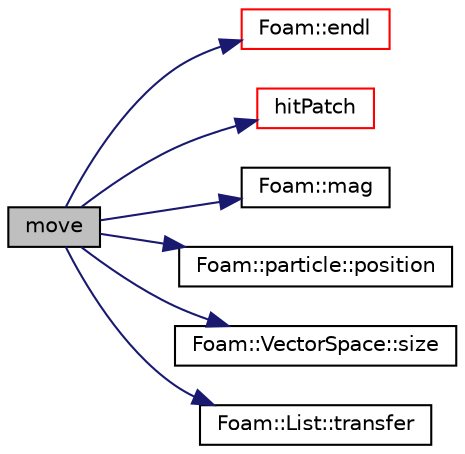 digraph "move"
{
  bgcolor="transparent";
  edge [fontname="Helvetica",fontsize="10",labelfontname="Helvetica",labelfontsize="10"];
  node [fontname="Helvetica",fontsize="10",shape=record];
  rankdir="LR";
  Node81 [label="move",height=0.2,width=0.4,color="black", fillcolor="grey75", style="filled", fontcolor="black"];
  Node81 -> Node82 [color="midnightblue",fontsize="10",style="solid",fontname="Helvetica"];
  Node82 [label="Foam::endl",height=0.2,width=0.4,color="red",URL="$a21851.html#a2db8fe02a0d3909e9351bb4275b23ce4",tooltip="Add newline and flush stream. "];
  Node81 -> Node84 [color="midnightblue",fontsize="10",style="solid",fontname="Helvetica"];
  Node84 [label="hitPatch",height=0.2,width=0.4,color="red",URL="$a24277.html#a46fa00d1feab752306bfeda926cc7290",tooltip="Overridable function to handle the particle hitting a patch. "];
  Node81 -> Node91 [color="midnightblue",fontsize="10",style="solid",fontname="Helvetica"];
  Node91 [label="Foam::mag",height=0.2,width=0.4,color="black",URL="$a21851.html#a929da2a3fdcf3dacbbe0487d3a330dae"];
  Node81 -> Node92 [color="midnightblue",fontsize="10",style="solid",fontname="Helvetica"];
  Node92 [label="Foam::particle::position",height=0.2,width=0.4,color="black",URL="$a24721.html#aec20ad6ba1a80369ac11240fe4b9360e",tooltip="Return current particle position. "];
  Node81 -> Node93 [color="midnightblue",fontsize="10",style="solid",fontname="Helvetica"];
  Node93 [label="Foam::VectorSpace::size",height=0.2,width=0.4,color="black",URL="$a29813.html#aec25ea9ccdedfb8fe9391433cde4f986",tooltip="Return the number of elements in the VectorSpace = Ncmpts. "];
  Node81 -> Node94 [color="midnightblue",fontsize="10",style="solid",fontname="Helvetica"];
  Node94 [label="Foam::List::transfer",height=0.2,width=0.4,color="black",URL="$a26833.html#a25ad1d2084d16b234b0cf91c07e832c0",tooltip="Transfer the contents of the argument List into this list. "];
}
